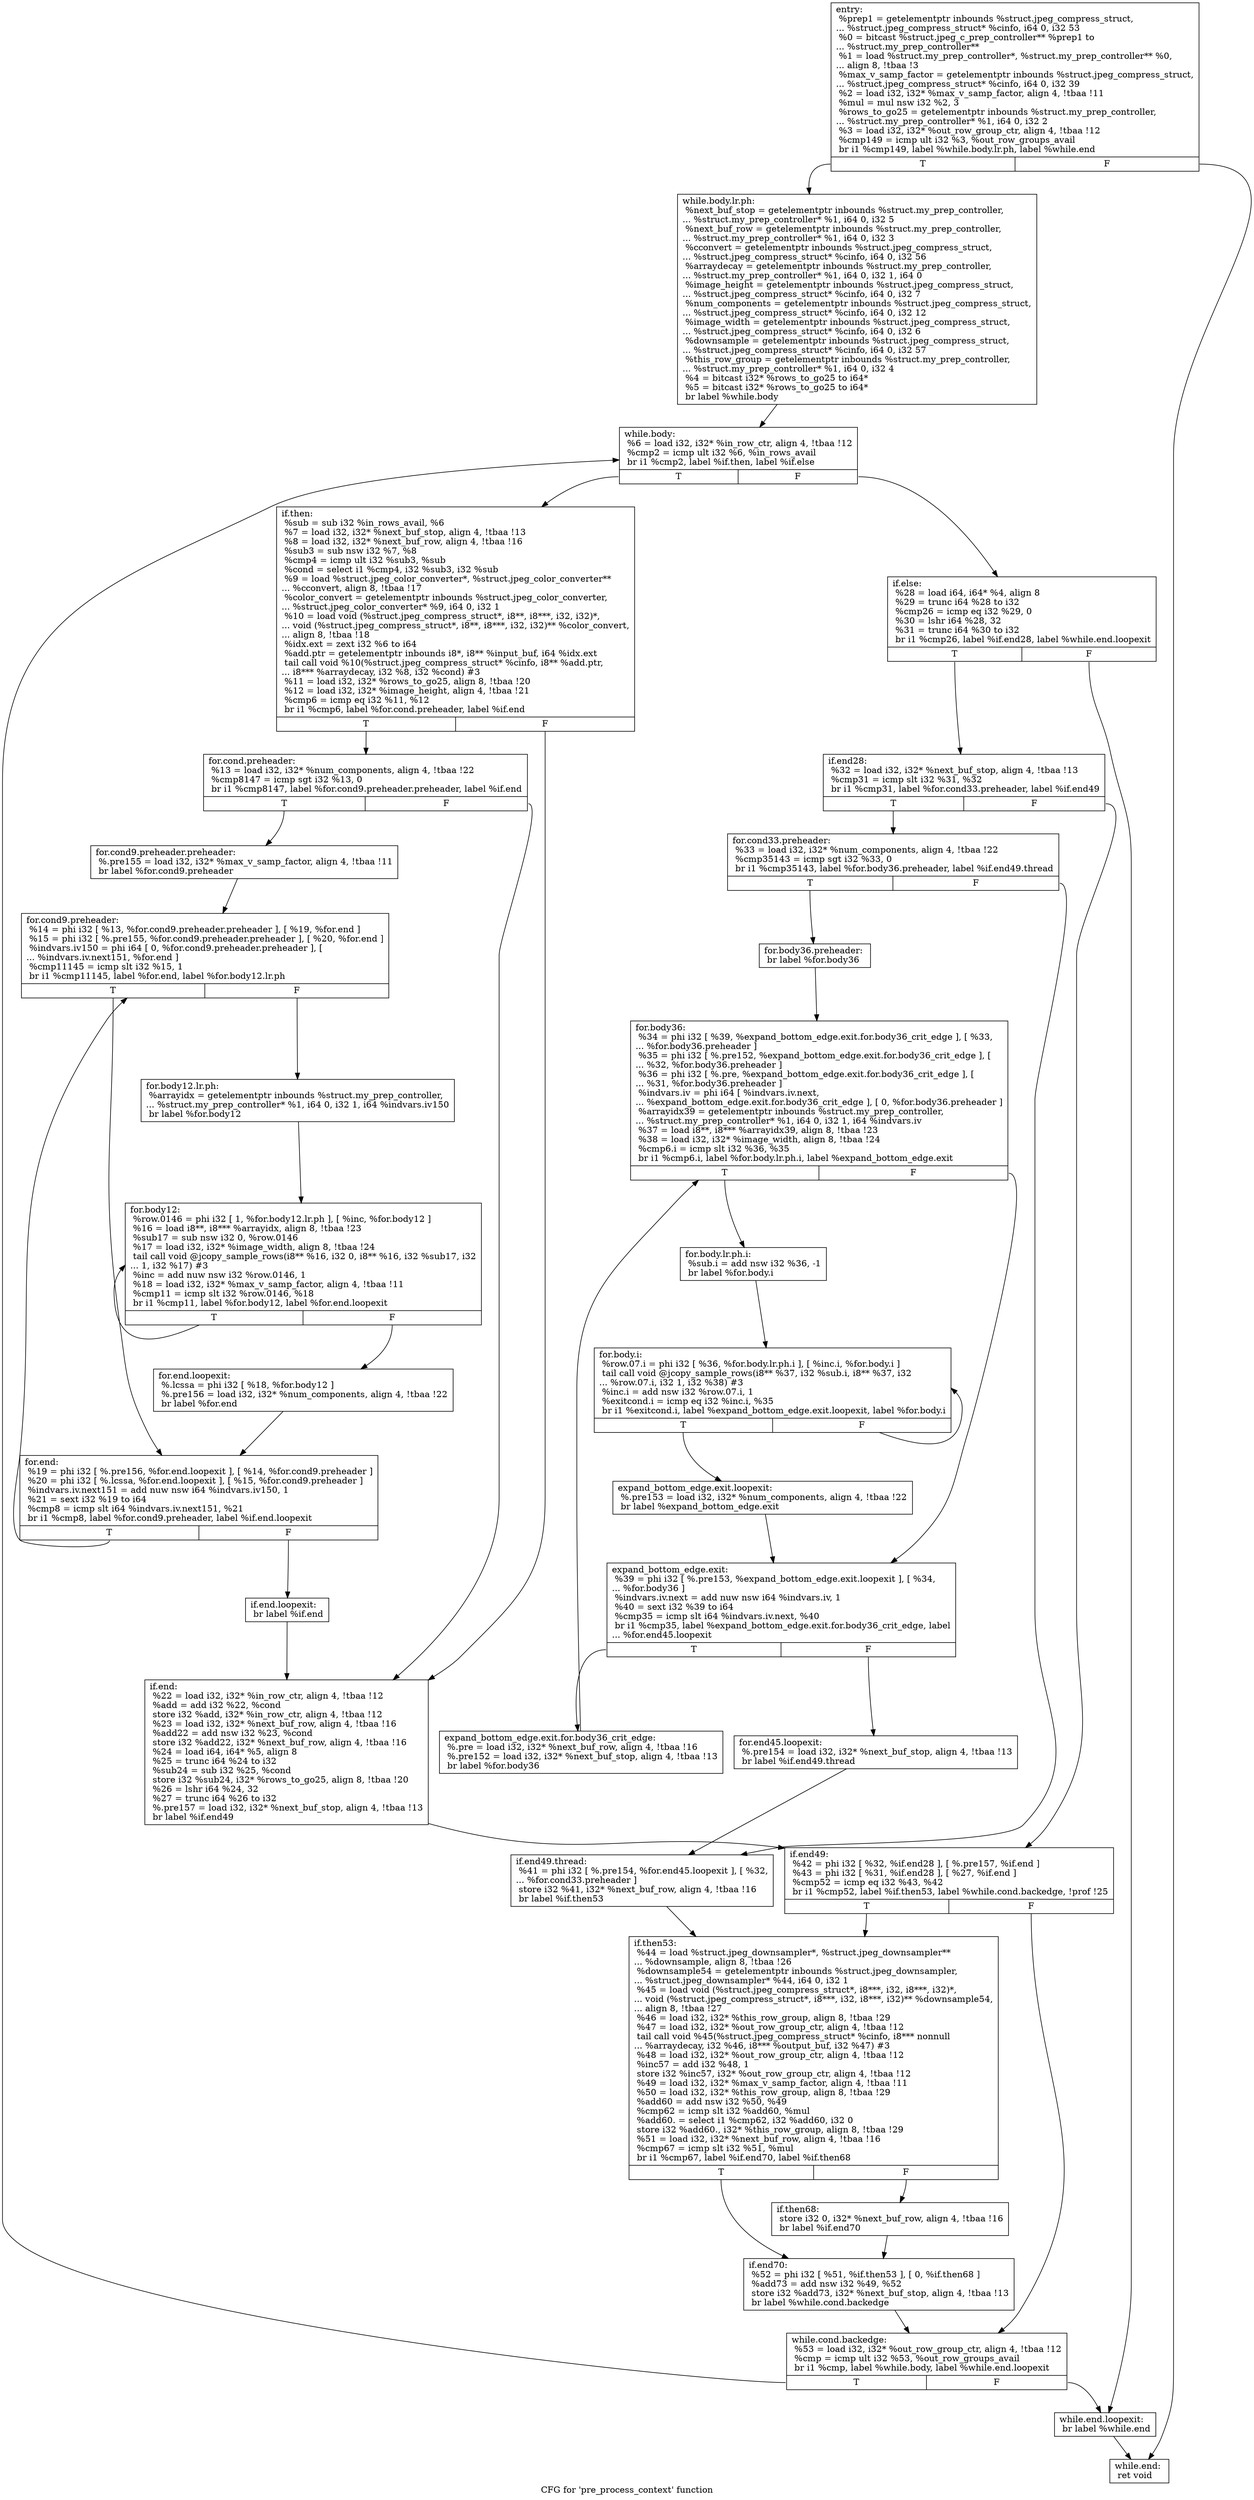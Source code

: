 digraph "CFG for 'pre_process_context' function" {
	label="CFG for 'pre_process_context' function";

	Node0x5d2c4a0 [shape=record,label="{entry:\l  %prep1 = getelementptr inbounds %struct.jpeg_compress_struct,\l... %struct.jpeg_compress_struct* %cinfo, i64 0, i32 53\l  %0 = bitcast %struct.jpeg_c_prep_controller** %prep1 to\l... %struct.my_prep_controller**\l  %1 = load %struct.my_prep_controller*, %struct.my_prep_controller** %0,\l... align 8, !tbaa !3\l  %max_v_samp_factor = getelementptr inbounds %struct.jpeg_compress_struct,\l... %struct.jpeg_compress_struct* %cinfo, i64 0, i32 39\l  %2 = load i32, i32* %max_v_samp_factor, align 4, !tbaa !11\l  %mul = mul nsw i32 %2, 3\l  %rows_to_go25 = getelementptr inbounds %struct.my_prep_controller,\l... %struct.my_prep_controller* %1, i64 0, i32 2\l  %3 = load i32, i32* %out_row_group_ctr, align 4, !tbaa !12\l  %cmp149 = icmp ult i32 %3, %out_row_groups_avail\l  br i1 %cmp149, label %while.body.lr.ph, label %while.end\l|{<s0>T|<s1>F}}"];
	Node0x5d2c4a0:s0 -> Node0x5d2dea0;
	Node0x5d2c4a0:s1 -> Node0x5d2e950;
	Node0x5d2dea0 [shape=record,label="{while.body.lr.ph:                                 \l  %next_buf_stop = getelementptr inbounds %struct.my_prep_controller,\l... %struct.my_prep_controller* %1, i64 0, i32 5\l  %next_buf_row = getelementptr inbounds %struct.my_prep_controller,\l... %struct.my_prep_controller* %1, i64 0, i32 3\l  %cconvert = getelementptr inbounds %struct.jpeg_compress_struct,\l... %struct.jpeg_compress_struct* %cinfo, i64 0, i32 56\l  %arraydecay = getelementptr inbounds %struct.my_prep_controller,\l... %struct.my_prep_controller* %1, i64 0, i32 1, i64 0\l  %image_height = getelementptr inbounds %struct.jpeg_compress_struct,\l... %struct.jpeg_compress_struct* %cinfo, i64 0, i32 7\l  %num_components = getelementptr inbounds %struct.jpeg_compress_struct,\l... %struct.jpeg_compress_struct* %cinfo, i64 0, i32 12\l  %image_width = getelementptr inbounds %struct.jpeg_compress_struct,\l... %struct.jpeg_compress_struct* %cinfo, i64 0, i32 6\l  %downsample = getelementptr inbounds %struct.jpeg_compress_struct,\l... %struct.jpeg_compress_struct* %cinfo, i64 0, i32 57\l  %this_row_group = getelementptr inbounds %struct.my_prep_controller,\l... %struct.my_prep_controller* %1, i64 0, i32 4\l  %4 = bitcast i32* %rows_to_go25 to i64*\l  %5 = bitcast i32* %rows_to_go25 to i64*\l  br label %while.body\l}"];
	Node0x5d2dea0 -> Node0x5d2f330;
	Node0x5d2f330 [shape=record,label="{while.body:                                       \l  %6 = load i32, i32* %in_row_ctr, align 4, !tbaa !12\l  %cmp2 = icmp ult i32 %6, %in_rows_avail\l  br i1 %cmp2, label %if.then, label %if.else\l|{<s0>T|<s1>F}}"];
	Node0x5d2f330:s0 -> Node0x5d2e8f0;
	Node0x5d2f330:s1 -> Node0x5d1ef50;
	Node0x5d2e8f0 [shape=record,label="{if.then:                                          \l  %sub = sub i32 %in_rows_avail, %6\l  %7 = load i32, i32* %next_buf_stop, align 4, !tbaa !13\l  %8 = load i32, i32* %next_buf_row, align 4, !tbaa !16\l  %sub3 = sub nsw i32 %7, %8\l  %cmp4 = icmp ult i32 %sub3, %sub\l  %cond = select i1 %cmp4, i32 %sub3, i32 %sub\l  %9 = load %struct.jpeg_color_converter*, %struct.jpeg_color_converter**\l... %cconvert, align 8, !tbaa !17\l  %color_convert = getelementptr inbounds %struct.jpeg_color_converter,\l... %struct.jpeg_color_converter* %9, i64 0, i32 1\l  %10 = load void (%struct.jpeg_compress_struct*, i8**, i8***, i32, i32)*,\l... void (%struct.jpeg_compress_struct*, i8**, i8***, i32, i32)** %color_convert,\l... align 8, !tbaa !18\l  %idx.ext = zext i32 %6 to i64\l  %add.ptr = getelementptr inbounds i8*, i8** %input_buf, i64 %idx.ext\l  tail call void %10(%struct.jpeg_compress_struct* %cinfo, i8** %add.ptr,\l... i8*** %arraydecay, i32 %8, i32 %cond) #3\l  %11 = load i32, i32* %rows_to_go25, align 8, !tbaa !20\l  %12 = load i32, i32* %image_height, align 4, !tbaa !21\l  %cmp6 = icmp eq i32 %11, %12\l  br i1 %cmp6, label %for.cond.preheader, label %if.end\l|{<s0>T|<s1>F}}"];
	Node0x5d2e8f0:s0 -> Node0x5d20850;
	Node0x5d2e8f0:s1 -> Node0x5d35560;
	Node0x5d20850 [shape=record,label="{for.cond.preheader:                               \l  %13 = load i32, i32* %num_components, align 4, !tbaa !22\l  %cmp8147 = icmp sgt i32 %13, 0\l  br i1 %cmp8147, label %for.cond9.preheader.preheader, label %if.end\l|{<s0>T|<s1>F}}"];
	Node0x5d20850:s0 -> Node0x5d35750;
	Node0x5d20850:s1 -> Node0x5d35560;
	Node0x5d35750 [shape=record,label="{for.cond9.preheader.preheader:                    \l  %.pre155 = load i32, i32* %max_v_samp_factor, align 4, !tbaa !11\l  br label %for.cond9.preheader\l}"];
	Node0x5d35750 -> Node0x5d35920;
	Node0x5d35920 [shape=record,label="{for.cond9.preheader:                              \l  %14 = phi i32 [ %13, %for.cond9.preheader.preheader ], [ %19, %for.end ]\l  %15 = phi i32 [ %.pre155, %for.cond9.preheader.preheader ], [ %20, %for.end ]\l  %indvars.iv150 = phi i64 [ 0, %for.cond9.preheader.preheader ], [\l... %indvars.iv.next151, %for.end ]\l  %cmp11145 = icmp slt i32 %15, 1\l  br i1 %cmp11145, label %for.end, label %for.body12.lr.ph\l|{<s0>T|<s1>F}}"];
	Node0x5d35920:s0 -> Node0x5d35ad0;
	Node0x5d35920:s1 -> Node0x5d35f80;
	Node0x5d35f80 [shape=record,label="{for.body12.lr.ph:                                 \l  %arrayidx = getelementptr inbounds %struct.my_prep_controller,\l... %struct.my_prep_controller* %1, i64 0, i32 1, i64 %indvars.iv150\l  br label %for.body12\l}"];
	Node0x5d35f80 -> Node0x5d361d0;
	Node0x5d361d0 [shape=record,label="{for.body12:                                       \l  %row.0146 = phi i32 [ 1, %for.body12.lr.ph ], [ %inc, %for.body12 ]\l  %16 = load i8**, i8*** %arrayidx, align 8, !tbaa !23\l  %sub17 = sub nsw i32 0, %row.0146\l  %17 = load i32, i32* %image_width, align 8, !tbaa !24\l  tail call void @jcopy_sample_rows(i8** %16, i32 0, i8** %16, i32 %sub17, i32\l... 1, i32 %17) #3\l  %inc = add nuw nsw i32 %row.0146, 1\l  %18 = load i32, i32* %max_v_samp_factor, align 4, !tbaa !11\l  %cmp11 = icmp slt i32 %row.0146, %18\l  br i1 %cmp11, label %for.body12, label %for.end.loopexit\l|{<s0>T|<s1>F}}"];
	Node0x5d361d0:s0 -> Node0x5d361d0;
	Node0x5d361d0:s1 -> Node0x5d36e20;
	Node0x5d36e20 [shape=record,label="{for.end.loopexit:                                 \l  %.lcssa = phi i32 [ %18, %for.body12 ]\l  %.pre156 = load i32, i32* %num_components, align 4, !tbaa !22\l  br label %for.end\l}"];
	Node0x5d36e20 -> Node0x5d35ad0;
	Node0x5d35ad0 [shape=record,label="{for.end:                                          \l  %19 = phi i32 [ %.pre156, %for.end.loopexit ], [ %14, %for.cond9.preheader ]\l  %20 = phi i32 [ %.lcssa, %for.end.loopexit ], [ %15, %for.cond9.preheader ]\l  %indvars.iv.next151 = add nuw nsw i64 %indvars.iv150, 1\l  %21 = sext i32 %19 to i64\l  %cmp8 = icmp slt i64 %indvars.iv.next151, %21\l  br i1 %cmp8, label %for.cond9.preheader, label %if.end.loopexit\l|{<s0>T|<s1>F}}"];
	Node0x5d35ad0:s0 -> Node0x5d35920;
	Node0x5d35ad0:s1 -> Node0x5d372f0;
	Node0x5d372f0 [shape=record,label="{if.end.loopexit:                                  \l  br label %if.end\l}"];
	Node0x5d372f0 -> Node0x5d35560;
	Node0x5d35560 [shape=record,label="{if.end:                                           \l  %22 = load i32, i32* %in_row_ctr, align 4, !tbaa !12\l  %add = add i32 %22, %cond\l  store i32 %add, i32* %in_row_ctr, align 4, !tbaa !12\l  %23 = load i32, i32* %next_buf_row, align 4, !tbaa !16\l  %add22 = add nsw i32 %23, %cond\l  store i32 %add22, i32* %next_buf_row, align 4, !tbaa !16\l  %24 = load i64, i64* %5, align 8\l  %25 = trunc i64 %24 to i32\l  %sub24 = sub i32 %25, %cond\l  store i32 %sub24, i32* %rows_to_go25, align 8, !tbaa !20\l  %26 = lshr i64 %24, 32\l  %27 = trunc i64 %26 to i32\l  %.pre157 = load i32, i32* %next_buf_stop, align 4, !tbaa !13\l  br label %if.end49\l}"];
	Node0x5d35560 -> Node0x5d37a10;
	Node0x5d1ef50 [shape=record,label="{if.else:                                          \l  %28 = load i64, i64* %4, align 8\l  %29 = trunc i64 %28 to i32\l  %cmp26 = icmp eq i32 %29, 0\l  %30 = lshr i64 %28, 32\l  %31 = trunc i64 %30 to i32\l  br i1 %cmp26, label %if.end28, label %while.end.loopexit\l|{<s0>T|<s1>F}}"];
	Node0x5d1ef50:s0 -> Node0x5d37d00;
	Node0x5d1ef50:s1 -> Node0x5d37e10;
	Node0x5d37d00 [shape=record,label="{if.end28:                                         \l  %32 = load i32, i32* %next_buf_stop, align 4, !tbaa !13\l  %cmp31 = icmp slt i32 %31, %32\l  br i1 %cmp31, label %for.cond33.preheader, label %if.end49\l|{<s0>T|<s1>F}}"];
	Node0x5d37d00:s0 -> Node0x5d2f480;
	Node0x5d37d00:s1 -> Node0x5d37a10;
	Node0x5d2f480 [shape=record,label="{for.cond33.preheader:                             \l  %33 = load i32, i32* %num_components, align 4, !tbaa !22\l  %cmp35143 = icmp sgt i32 %33, 0\l  br i1 %cmp35143, label %for.body36.preheader, label %if.end49.thread\l|{<s0>T|<s1>F}}"];
	Node0x5d2f480:s0 -> Node0x5d383b0;
	Node0x5d2f480:s1 -> Node0x5d38490;
	Node0x5d383b0 [shape=record,label="{for.body36.preheader:                             \l  br label %for.body36\l}"];
	Node0x5d383b0 -> Node0x5d385d0;
	Node0x5d385d0 [shape=record,label="{for.body36:                                       \l  %34 = phi i32 [ %39, %expand_bottom_edge.exit.for.body36_crit_edge ], [ %33,\l... %for.body36.preheader ]\l  %35 = phi i32 [ %.pre152, %expand_bottom_edge.exit.for.body36_crit_edge ], [\l... %32, %for.body36.preheader ]\l  %36 = phi i32 [ %.pre, %expand_bottom_edge.exit.for.body36_crit_edge ], [\l... %31, %for.body36.preheader ]\l  %indvars.iv = phi i64 [ %indvars.iv.next,\l... %expand_bottom_edge.exit.for.body36_crit_edge ], [ 0, %for.body36.preheader ]\l  %arrayidx39 = getelementptr inbounds %struct.my_prep_controller,\l... %struct.my_prep_controller* %1, i64 0, i32 1, i64 %indvars.iv\l  %37 = load i8**, i8*** %arrayidx39, align 8, !tbaa !23\l  %38 = load i32, i32* %image_width, align 8, !tbaa !24\l  %cmp6.i = icmp slt i32 %36, %35\l  br i1 %cmp6.i, label %for.body.lr.ph.i, label %expand_bottom_edge.exit\l|{<s0>T|<s1>F}}"];
	Node0x5d385d0:s0 -> Node0x5d39430;
	Node0x5d385d0:s1 -> Node0x5d39510;
	Node0x5d39430 [shape=record,label="{for.body.lr.ph.i:                                 \l  %sub.i = add nsw i32 %36, -1\l  br label %for.body.i\l}"];
	Node0x5d39430 -> Node0x5d39720;
	Node0x5d39720 [shape=record,label="{for.body.i:                                       \l  %row.07.i = phi i32 [ %36, %for.body.lr.ph.i ], [ %inc.i, %for.body.i ]\l  tail call void @jcopy_sample_rows(i8** %37, i32 %sub.i, i8** %37, i32\l... %row.07.i, i32 1, i32 %38) #3\l  %inc.i = add nsw i32 %row.07.i, 1\l  %exitcond.i = icmp eq i32 %inc.i, %35\l  br i1 %exitcond.i, label %expand_bottom_edge.exit.loopexit, label %for.body.i\l|{<s0>T|<s1>F}}"];
	Node0x5d39720:s0 -> Node0x5d39c20;
	Node0x5d39720:s1 -> Node0x5d39720;
	Node0x5d39c20 [shape=record,label="{expand_bottom_edge.exit.loopexit:                 \l  %.pre153 = load i32, i32* %num_components, align 4, !tbaa !22\l  br label %expand_bottom_edge.exit\l}"];
	Node0x5d39c20 -> Node0x5d39510;
	Node0x5d39510 [shape=record,label="{expand_bottom_edge.exit:                          \l  %39 = phi i32 [ %.pre153, %expand_bottom_edge.exit.loopexit ], [ %34,\l... %for.body36 ]\l  %indvars.iv.next = add nuw nsw i64 %indvars.iv, 1\l  %40 = sext i32 %39 to i64\l  %cmp35 = icmp slt i64 %indvars.iv.next, %40\l  br i1 %cmp35, label %expand_bottom_edge.exit.for.body36_crit_edge, label\l... %for.end45.loopexit\l|{<s0>T|<s1>F}}"];
	Node0x5d39510:s0 -> Node0x5d386b0;
	Node0x5d39510:s1 -> Node0x5d39ee0;
	Node0x5d386b0 [shape=record,label="{expand_bottom_edge.exit.for.body36_crit_edge:     \l  %.pre = load i32, i32* %next_buf_row, align 4, !tbaa !16\l  %.pre152 = load i32, i32* %next_buf_stop, align 4, !tbaa !13\l  br label %for.body36\l}"];
	Node0x5d386b0 -> Node0x5d385d0;
	Node0x5d39ee0 [shape=record,label="{for.end45.loopexit:                               \l  %.pre154 = load i32, i32* %next_buf_stop, align 4, !tbaa !13\l  br label %if.end49.thread\l}"];
	Node0x5d39ee0 -> Node0x5d38490;
	Node0x5d38490 [shape=record,label="{if.end49.thread:                                  \l  %41 = phi i32 [ %.pre154, %for.end45.loopexit ], [ %32,\l... %for.cond33.preheader ]\l  store i32 %41, i32* %next_buf_row, align 4, !tbaa !16\l  br label %if.then53\l}"];
	Node0x5d38490 -> Node0x5d3a180;
	Node0x5d37a10 [shape=record,label="{if.end49:                                         \l  %42 = phi i32 [ %32, %if.end28 ], [ %.pre157, %if.end ]\l  %43 = phi i32 [ %31, %if.end28 ], [ %27, %if.end ]\l  %cmp52 = icmp eq i32 %43, %42\l  br i1 %cmp52, label %if.then53, label %while.cond.backedge, !prof !25\l|{<s0>T|<s1>F}}"];
	Node0x5d37a10:s0 -> Node0x5d3a180;
	Node0x5d37a10:s1 -> Node0x5d3a430;
	Node0x5d3a180 [shape=record,label="{if.then53:                                        \l  %44 = load %struct.jpeg_downsampler*, %struct.jpeg_downsampler**\l... %downsample, align 8, !tbaa !26\l  %downsample54 = getelementptr inbounds %struct.jpeg_downsampler,\l... %struct.jpeg_downsampler* %44, i64 0, i32 1\l  %45 = load void (%struct.jpeg_compress_struct*, i8***, i32, i8***, i32)*,\l... void (%struct.jpeg_compress_struct*, i8***, i32, i8***, i32)** %downsample54,\l... align 8, !tbaa !27\l  %46 = load i32, i32* %this_row_group, align 8, !tbaa !29\l  %47 = load i32, i32* %out_row_group_ctr, align 4, !tbaa !12\l  tail call void %45(%struct.jpeg_compress_struct* %cinfo, i8*** nonnull\l... %arraydecay, i32 %46, i8*** %output_buf, i32 %47) #3\l  %48 = load i32, i32* %out_row_group_ctr, align 4, !tbaa !12\l  %inc57 = add i32 %48, 1\l  store i32 %inc57, i32* %out_row_group_ctr, align 4, !tbaa !12\l  %49 = load i32, i32* %max_v_samp_factor, align 4, !tbaa !11\l  %50 = load i32, i32* %this_row_group, align 8, !tbaa !29\l  %add60 = add nsw i32 %50, %49\l  %cmp62 = icmp slt i32 %add60, %mul\l  %add60. = select i1 %cmp62, i32 %add60, i32 0\l  store i32 %add60., i32* %this_row_group, align 8, !tbaa !29\l  %51 = load i32, i32* %next_buf_row, align 4, !tbaa !16\l  %cmp67 = icmp slt i32 %51, %mul\l  br i1 %cmp67, label %if.end70, label %if.then68\l|{<s0>T|<s1>F}}"];
	Node0x5d3a180:s0 -> Node0x5d36670;
	Node0x5d3a180:s1 -> Node0x5d36720;
	Node0x5d36720 [shape=record,label="{if.then68:                                        \l  store i32 0, i32* %next_buf_row, align 4, !tbaa !16\l  br label %if.end70\l}"];
	Node0x5d36720 -> Node0x5d36670;
	Node0x5d36670 [shape=record,label="{if.end70:                                         \l  %52 = phi i32 [ %51, %if.then53 ], [ 0, %if.then68 ]\l  %add73 = add nsw i32 %49, %52\l  store i32 %add73, i32* %next_buf_stop, align 4, !tbaa !13\l  br label %while.cond.backedge\l}"];
	Node0x5d36670 -> Node0x5d3a430;
	Node0x5d3a430 [shape=record,label="{while.cond.backedge:                              \l  %53 = load i32, i32* %out_row_group_ctr, align 4, !tbaa !12\l  %cmp = icmp ult i32 %53, %out_row_groups_avail\l  br i1 %cmp, label %while.body, label %while.end.loopexit\l|{<s0>T|<s1>F}}"];
	Node0x5d3a430:s0 -> Node0x5d2f330;
	Node0x5d3a430:s1 -> Node0x5d37e10;
	Node0x5d37e10 [shape=record,label="{while.end.loopexit:                               \l  br label %while.end\l}"];
	Node0x5d37e10 -> Node0x5d2e950;
	Node0x5d2e950 [shape=record,label="{while.end:                                        \l  ret void\l}"];
}
